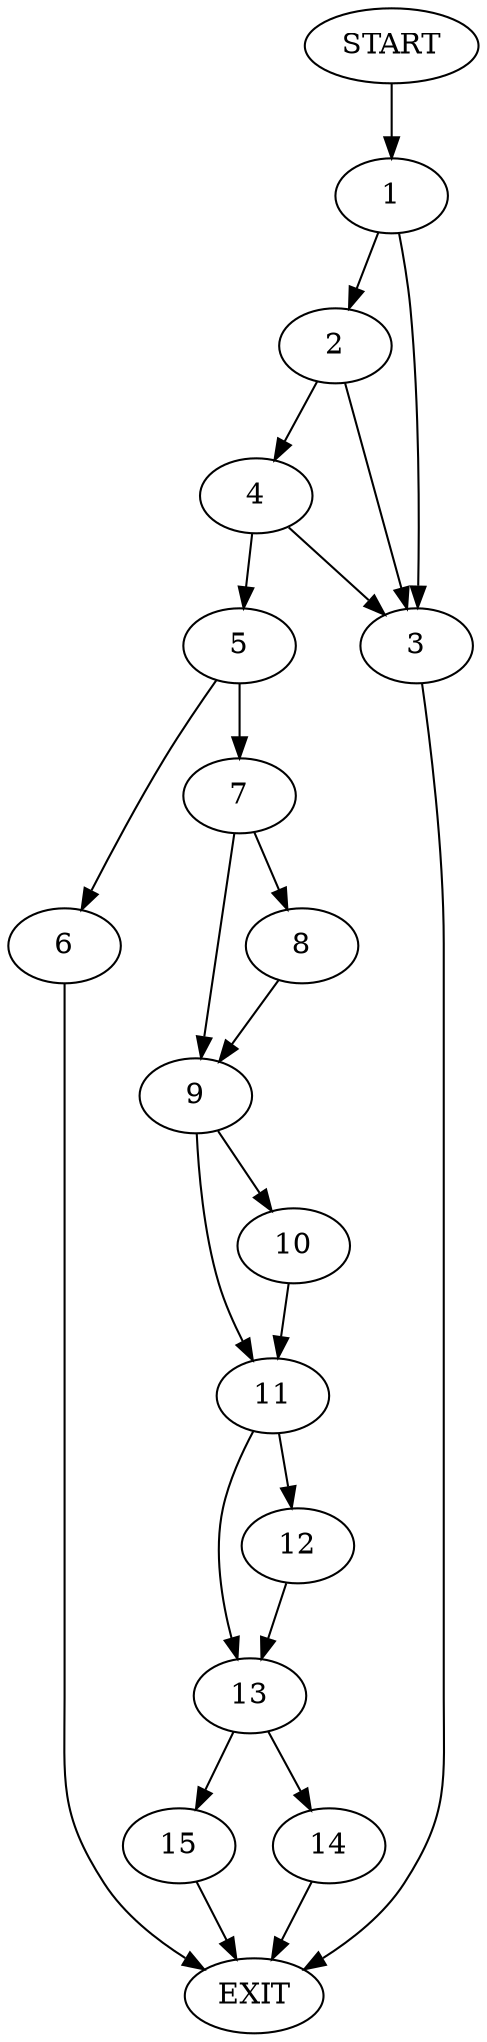 digraph {
0 [label="START"]
16 [label="EXIT"]
0 -> 1
1 -> 2
1 -> 3
2 -> 4
2 -> 3
3 -> 16
4 -> 5
4 -> 3
5 -> 6
5 -> 7
6 -> 16
7 -> 8
7 -> 9
9 -> 10
9 -> 11
8 -> 9
11 -> 12
11 -> 13
10 -> 11
12 -> 13
13 -> 14
13 -> 15
15 -> 16
14 -> 16
}

